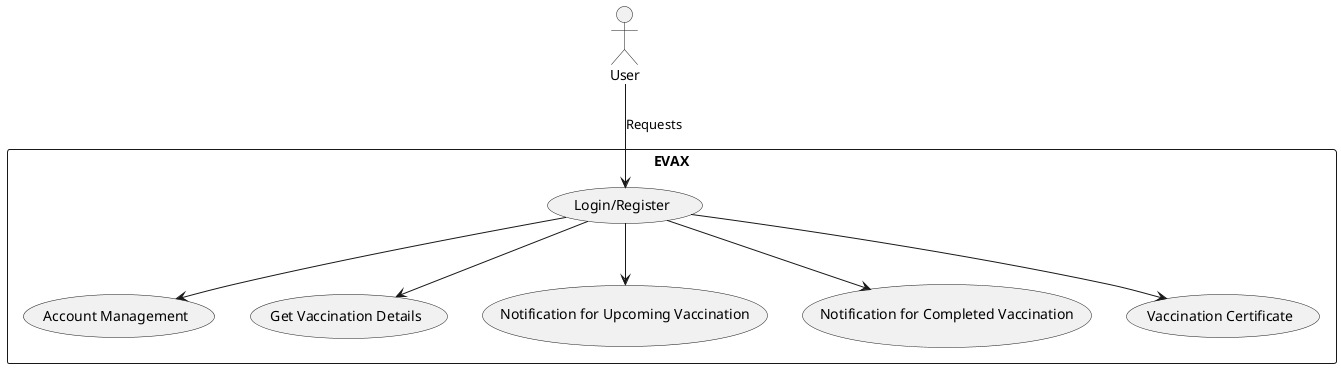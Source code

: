 @startuml hackathon_usecase
!define ICONURL https://www.plantuml.com/gsoc-sv-2022-icons
!define ICON(size) <img:ICONURL/size>

!define USER actor ICON(16x16)

actor User as User

rectangle EVAX {
  usecase "Login/Register" as LoginRegister
  usecase "Account Management" as AccountManagement
  usecase "Get Vaccination Details" as GetVaccinationDetails
  usecase "Notification for Upcoming Vaccination" as NotificationUpcoming
  usecase "Notification for Completed Vaccination" as NotificationCompleted
  usecase "Vaccination Certificate" as VaccinationCertificate
}

User --> LoginRegister : Requests
LoginRegister --> AccountManagement
LoginRegister --> GetVaccinationDetails
LoginRegister --> NotificationUpcoming
LoginRegister --> NotificationCompleted
LoginRegister --> VaccinationCertificate

@enduml

